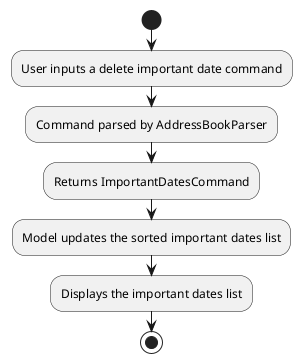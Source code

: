 @startuml
'https://plantuml.com/activity-diagram-beta

start
:User inputs a delete important date command;
:Command parsed by AddressBookParser;
:Returns ImportantDatesCommand;
:Model updates the sorted important dates list;
:Displays the important dates list;
stop

@enduml
